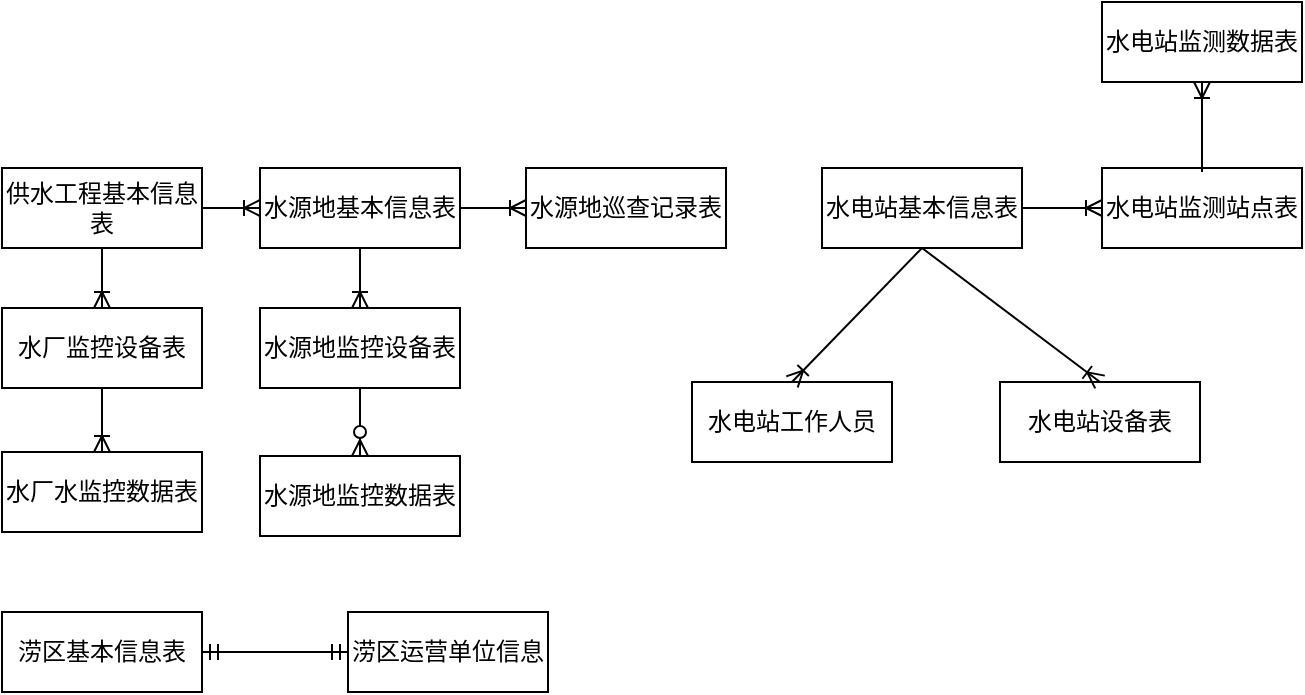 <mxfile version="14.1.8" type="github">
  <diagram id="R2lEEEUBdFMjLlhIrx00" name="Page-1">
    <mxGraphModel dx="860" dy="483" grid="0" gridSize="10" guides="1" tooltips="1" connect="1" arrows="1" fold="1" page="0" pageScale="1" pageWidth="850" pageHeight="1100" math="0" shadow="0" extFonts="Permanent Marker^https://fonts.googleapis.com/css?family=Permanent+Marker">
      <root>
        <mxCell id="0" />
        <mxCell id="1" parent="0" />
        <mxCell id="utO9Kj6KLsNNvzCChyN6-2" value="供水工程基本信息表" style="whiteSpace=wrap;html=1;align=center;fontFamily=仿宋;" parent="1" vertex="1">
          <mxGeometry x="200" y="140" width="100" height="40" as="geometry" />
        </mxCell>
        <mxCell id="utO9Kj6KLsNNvzCChyN6-3" value="水源地基本信息表" style="whiteSpace=wrap;html=1;align=center;fontFamily=仿宋;" parent="1" vertex="1">
          <mxGeometry x="329" y="140" width="100" height="40" as="geometry" />
        </mxCell>
        <mxCell id="utO9Kj6KLsNNvzCChyN6-4" value="水源地巡查记录表" style="whiteSpace=wrap;html=1;align=center;fontFamily=仿宋;" parent="1" vertex="1">
          <mxGeometry x="462" y="140" width="100" height="40" as="geometry" />
        </mxCell>
        <mxCell id="utO9Kj6KLsNNvzCChyN6-5" value="" style="edgeStyle=entityRelationEdgeStyle;fontSize=12;html=1;endArrow=ERoneToMany;exitX=1;exitY=0.5;exitDx=0;exitDy=0;fontFamily=仿宋;" parent="1" source="utO9Kj6KLsNNvzCChyN6-3" target="utO9Kj6KLsNNvzCChyN6-4" edge="1">
          <mxGeometry width="100" height="100" relative="1" as="geometry">
            <mxPoint x="374" y="380" as="sourcePoint" />
            <mxPoint x="474" y="280" as="targetPoint" />
          </mxGeometry>
        </mxCell>
        <mxCell id="utO9Kj6KLsNNvzCChyN6-6" value="水源地监控设备表" style="whiteSpace=wrap;html=1;align=center;fontFamily=仿宋;" parent="1" vertex="1">
          <mxGeometry x="329" y="210" width="100" height="40" as="geometry" />
        </mxCell>
        <mxCell id="utO9Kj6KLsNNvzCChyN6-7" value="" style="fontSize=12;html=1;endArrow=ERoneToMany;entryX=0.5;entryY=0;entryDx=0;entryDy=0;fontFamily=仿宋;" parent="1" source="utO9Kj6KLsNNvzCChyN6-3" target="utO9Kj6KLsNNvzCChyN6-6" edge="1">
          <mxGeometry width="100" height="100" relative="1" as="geometry">
            <mxPoint x="424" y="320" as="sourcePoint" />
            <mxPoint x="524" y="220" as="targetPoint" />
          </mxGeometry>
        </mxCell>
        <mxCell id="utO9Kj6KLsNNvzCChyN6-8" value="水源地监控数据表" style="whiteSpace=wrap;html=1;align=center;fontFamily=仿宋;" parent="1" vertex="1">
          <mxGeometry x="329" y="284" width="100" height="40" as="geometry" />
        </mxCell>
        <mxCell id="utO9Kj6KLsNNvzCChyN6-9" value="" style="fontSize=12;html=1;endArrow=ERzeroToMany;endFill=1;exitX=0.5;exitY=1;exitDx=0;exitDy=0;entryX=0.5;entryY=0;entryDx=0;entryDy=0;fontFamily=仿宋;" parent="1" source="utO9Kj6KLsNNvzCChyN6-6" target="utO9Kj6KLsNNvzCChyN6-8" edge="1">
          <mxGeometry width="100" height="100" relative="1" as="geometry">
            <mxPoint x="454" y="390" as="sourcePoint" />
            <mxPoint x="554" y="290" as="targetPoint" />
          </mxGeometry>
        </mxCell>
        <mxCell id="xRg_u-ajiNwcRpn-7tI3-1" value="" style="edgeStyle=entityRelationEdgeStyle;fontSize=12;html=1;endArrow=ERoneToMany;exitX=1;exitY=0.5;exitDx=0;exitDy=0;entryX=0;entryY=0.5;entryDx=0;entryDy=0;fontFamily=仿宋;" edge="1" parent="1" source="utO9Kj6KLsNNvzCChyN6-2" target="utO9Kj6KLsNNvzCChyN6-3">
          <mxGeometry width="100" height="100" relative="1" as="geometry">
            <mxPoint x="260" y="310" as="sourcePoint" />
            <mxPoint x="360" y="210" as="targetPoint" />
          </mxGeometry>
        </mxCell>
        <mxCell id="xRg_u-ajiNwcRpn-7tI3-2" value="水厂监控设备表" style="whiteSpace=wrap;html=1;align=center;fontFamily=仿宋;" vertex="1" parent="1">
          <mxGeometry x="200" y="210" width="100" height="40" as="geometry" />
        </mxCell>
        <mxCell id="xRg_u-ajiNwcRpn-7tI3-3" value="水厂水监控数据表" style="whiteSpace=wrap;html=1;align=center;fontFamily=仿宋;" vertex="1" parent="1">
          <mxGeometry x="200" y="282" width="100" height="40" as="geometry" />
        </mxCell>
        <mxCell id="xRg_u-ajiNwcRpn-7tI3-4" value="" style="fontSize=12;html=1;endArrow=ERoneToMany;exitX=0.5;exitY=1;exitDx=0;exitDy=0;entryX=0.5;entryY=0;entryDx=0;entryDy=0;fontFamily=仿宋;" edge="1" parent="1" source="utO9Kj6KLsNNvzCChyN6-2" target="xRg_u-ajiNwcRpn-7tI3-2">
          <mxGeometry width="100" height="100" relative="1" as="geometry">
            <mxPoint x="290" y="300" as="sourcePoint" />
            <mxPoint x="390" y="200" as="targetPoint" />
          </mxGeometry>
        </mxCell>
        <mxCell id="xRg_u-ajiNwcRpn-7tI3-5" value="" style="fontSize=12;html=1;endArrow=ERoneToMany;exitX=0.5;exitY=1;exitDx=0;exitDy=0;entryX=0.5;entryY=0;entryDx=0;entryDy=0;fontFamily=仿宋;" edge="1" parent="1" source="xRg_u-ajiNwcRpn-7tI3-2" target="xRg_u-ajiNwcRpn-7tI3-3">
          <mxGeometry width="100" height="100" relative="1" as="geometry">
            <mxPoint x="330" y="360" as="sourcePoint" />
            <mxPoint x="430" y="260" as="targetPoint" />
          </mxGeometry>
        </mxCell>
        <mxCell id="xRg_u-ajiNwcRpn-7tI3-6" value="水电站基本信息表" style="whiteSpace=wrap;html=1;align=center;fontFamily=仿宋;" vertex="1" parent="1">
          <mxGeometry x="610" y="140" width="100" height="40" as="geometry" />
        </mxCell>
        <mxCell id="xRg_u-ajiNwcRpn-7tI3-7" value="水电站监测站点表" style="whiteSpace=wrap;html=1;align=center;fontFamily=仿宋;" vertex="1" parent="1">
          <mxGeometry x="750" y="140" width="100" height="40" as="geometry" />
        </mxCell>
        <mxCell id="xRg_u-ajiNwcRpn-7tI3-8" value="水电站监测数据表" style="whiteSpace=wrap;html=1;align=center;fontFamily=仿宋;" vertex="1" parent="1">
          <mxGeometry x="750" y="57" width="100" height="40" as="geometry" />
        </mxCell>
        <mxCell id="xRg_u-ajiNwcRpn-7tI3-9" value="" style="edgeStyle=entityRelationEdgeStyle;fontSize=12;html=1;endArrow=ERoneToMany;exitX=1;exitY=0.5;exitDx=0;exitDy=0;fontFamily=仿宋;" edge="1" parent="1" source="xRg_u-ajiNwcRpn-7tI3-6" target="xRg_u-ajiNwcRpn-7tI3-7">
          <mxGeometry width="100" height="100" relative="1" as="geometry">
            <mxPoint x="675" y="327" as="sourcePoint" />
            <mxPoint x="775" y="227" as="targetPoint" />
          </mxGeometry>
        </mxCell>
        <mxCell id="xRg_u-ajiNwcRpn-7tI3-10" value="" style="fontSize=12;html=1;endArrow=ERoneToMany;fontFamily=仿宋;" edge="1" parent="1" target="xRg_u-ajiNwcRpn-7tI3-8">
          <mxGeometry width="100" height="100" relative="1" as="geometry">
            <mxPoint x="800" y="142" as="sourcePoint" />
            <mxPoint x="735" y="244" as="targetPoint" />
          </mxGeometry>
        </mxCell>
        <mxCell id="xRg_u-ajiNwcRpn-7tI3-11" value="水电站工作人员" style="whiteSpace=wrap;html=1;align=center;fontFamily=仿宋;" vertex="1" parent="1">
          <mxGeometry x="545" y="247" width="100" height="40" as="geometry" />
        </mxCell>
        <mxCell id="xRg_u-ajiNwcRpn-7tI3-12" value="" style="fontSize=12;html=1;endArrow=ERoneToMany;exitX=0.5;exitY=1;exitDx=0;exitDy=0;entryX=0.5;entryY=0;entryDx=0;entryDy=0;" edge="1" parent="1" source="xRg_u-ajiNwcRpn-7tI3-6" target="xRg_u-ajiNwcRpn-7tI3-11">
          <mxGeometry width="100" height="100" relative="1" as="geometry">
            <mxPoint x="776" y="376" as="sourcePoint" />
            <mxPoint x="876" y="276" as="targetPoint" />
          </mxGeometry>
        </mxCell>
        <mxCell id="xRg_u-ajiNwcRpn-7tI3-13" value="水电站设备表" style="whiteSpace=wrap;html=1;align=center;fontFamily=仿宋;" vertex="1" parent="1">
          <mxGeometry x="699" y="247" width="100" height="40" as="geometry" />
        </mxCell>
        <mxCell id="xRg_u-ajiNwcRpn-7tI3-14" value="" style="fontSize=12;html=1;endArrow=ERoneToMany;exitX=0.5;exitY=1;exitDx=0;exitDy=0;entryX=0.5;entryY=0;entryDx=0;entryDy=0;" edge="1" parent="1" source="xRg_u-ajiNwcRpn-7tI3-6" target="xRg_u-ajiNwcRpn-7tI3-13">
          <mxGeometry width="100" height="100" relative="1" as="geometry">
            <mxPoint x="727" y="453" as="sourcePoint" />
            <mxPoint x="827" y="353" as="targetPoint" />
          </mxGeometry>
        </mxCell>
        <mxCell id="xRg_u-ajiNwcRpn-7tI3-17" value="涝区基本信息表" style="whiteSpace=wrap;html=1;align=center;fontFamily=仿宋;" vertex="1" parent="1">
          <mxGeometry x="200" y="362" width="100" height="40" as="geometry" />
        </mxCell>
        <mxCell id="xRg_u-ajiNwcRpn-7tI3-18" value="涝区运营单位信息" style="whiteSpace=wrap;html=1;align=center;fontFamily=仿宋;" vertex="1" parent="1">
          <mxGeometry x="373" y="362" width="100" height="40" as="geometry" />
        </mxCell>
        <mxCell id="xRg_u-ajiNwcRpn-7tI3-20" value="" style="edgeStyle=entityRelationEdgeStyle;fontSize=12;html=1;endArrow=ERmandOne;startArrow=ERmandOne;exitX=1;exitY=0.5;exitDx=0;exitDy=0;" edge="1" parent="1" source="xRg_u-ajiNwcRpn-7tI3-17" target="xRg_u-ajiNwcRpn-7tI3-18">
          <mxGeometry width="100" height="100" relative="1" as="geometry">
            <mxPoint x="298" y="538" as="sourcePoint" />
            <mxPoint x="398" y="438" as="targetPoint" />
          </mxGeometry>
        </mxCell>
      </root>
    </mxGraphModel>
  </diagram>
</mxfile>
